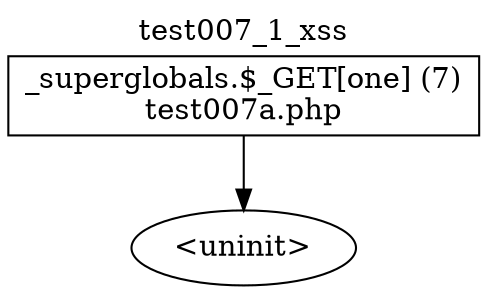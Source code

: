 digraph cfg {
  label="test007_1_xss";
  labelloc=t;
  n1 [shape=box, label="_superglobals.$_GET[one] (7)\ntest007a.php"];
  n2 [shape=ellipse, label="<uninit>"];
  n1 -> n2;
}
